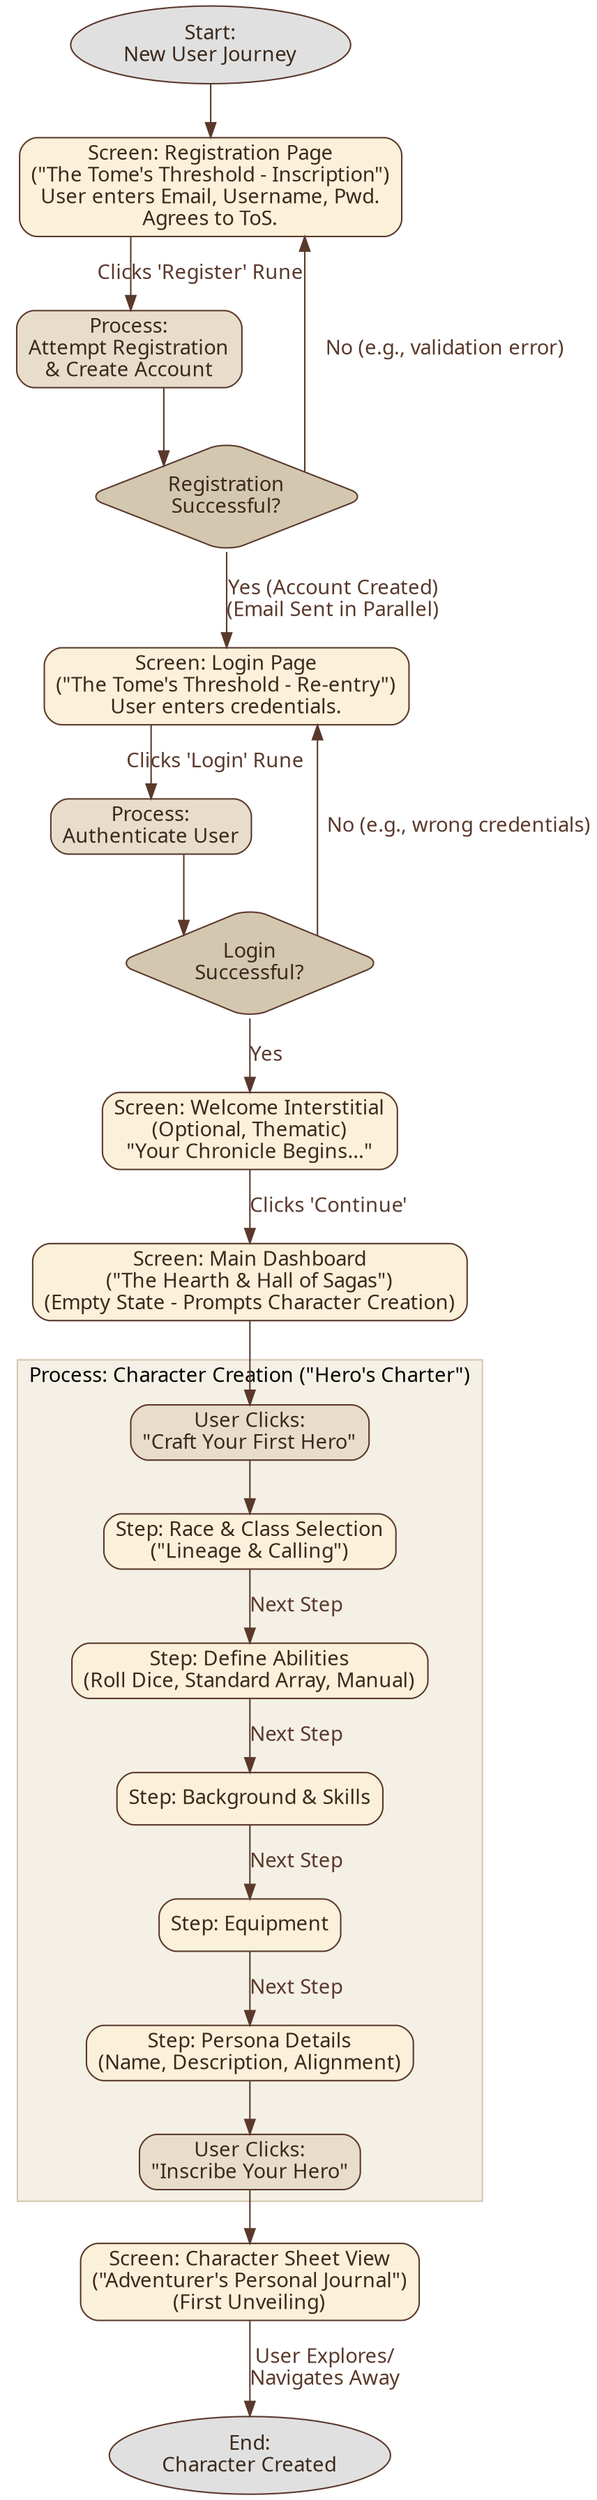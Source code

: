 digraph UserFlow1_NewUserOnboarding_Vertical {
    // General graph attributes
    rankdir="TB"; // Flow from Top to Bottom for vertical layout
    // Consider adjusting fontsize if nodes are too large for the page
    // fontsize="10"; // Example: uncomment and adjust if needed for graph, node, and edge
    node [shape="box", style="rounded,filled", fillcolor="#FBF0D9", fontname="IM Fell English", color="#5a392c", fontcolor="#3a291c"/*, fontsize="10"*/];
    edge [fontname="IM Fell English", fontcolor="#5a392c", color="#5a392c"/*, fontsize="9"*/];
    graph [splines="ortho"]; // Can sometimes help with edge neatness in TB layouts

    // Nodes (Screens, Processes, Decisions)
    Start [label="Start:\nNew User Journey", shape="ellipse", fillcolor="#E0E0E0"];
    RegistrationPage [label="Screen: Registration Page\n(\"The Tome's Threshold - Inscription\")\nUser enters Email, Username, Pwd.\nAgrees to ToS."];
    AttemptRegistration [label="Process:\nAttempt Registration\n& Create Account", shape="rectangle", fillcolor="#E8DDCB"];
    RegistrationSuccessful [label="Registration\nSuccessful?", shape="diamond", fillcolor="#D4C7B0"];
    
    LoginPage [label="Screen: Login Page\n(\"The Tome's Threshold - Re-entry\")\nUser enters credentials."];
    AttemptLogin [label="Process:\nAuthenticate User", shape="rectangle", fillcolor="#E8DDCB"];
    LoginSuccessful [label="Login\nSuccessful?", shape="diamond", fillcolor="#D4C7B0"];
    WelcomeInterstitial [label="Screen: Welcome Interstitial\n(Optional, Thematic)\n\"Your Chronicle Begins...\""];
    MainDashboardEmpty [label="Screen: Main Dashboard\n(\"The Hearth & Hall of Sagas\")\n(Empty State - Prompts Character Creation)"];
    
    // Character Creation Multi-Step Process (represented as a subgraph for grouping)
    // For TB layout, clusters also tend to stack their contents vertically.
    subgraph cluster_CharCreation {
        label = "Process: Character Creation (\"Hero's Charter\")";
        fontname="IM Fell English";
        style="filled";
        color="#D4C7B0"; 
        fillcolor="#F5F0E5"; 

        CC_Start [label="User Clicks:\n\"Craft Your First Hero\"", shape="rectangle", fillcolor="#E8DDCB"];
        CC_Step_RaceClass [label="Step: Race & Class Selection\n(\"Lineage & Calling\")"];
        CC_Step_Abilities [label="Step: Define Abilities\n(Roll Dice, Standard Array, Manual)"];
        CC_Step_BackgroundSkills [label="Step: Background & Skills"];
        CC_Step_Equipment [label="Step: Equipment"];
        CC_Step_Persona [label="Step: Persona Details\n(Name, Description, Alignment)"];
        CC_Finalize [label="User Clicks:\n\"Inscribe Your Hero\"", shape="rectangle", fillcolor="#E8DDCB"];
    }
    
    CharacterSheetView [label="Screen: Character Sheet View\n(\"Adventurer's Personal Journal\")\n(First Unveiling)"];
    End [label="End:\nCharacter Created", shape="ellipse", fillcolor="#E0E0E0"];

    // Edges (Connections & Flow)
    Start -> RegistrationPage;
    RegistrationPage -> AttemptRegistration [label="Clicks 'Register' Rune"];
    AttemptRegistration -> RegistrationSuccessful;
    RegistrationSuccessful -> LoginPage [label="Yes (Account Created)\n(Email Sent in Parallel)"]; // Main flow
    RegistrationSuccessful -> RegistrationPage [label="No (e.g., validation error)"]; // Loop back
    
    // Note: The non-blocking email confirmation process is a side detail. 
    // For simplicity in a TB layout, it's often omitted from the main visual flow line 
    // or could be linked from 'AttemptRegistration' without constraining rank if needed.

    LoginPage -> AttemptLogin [label="Clicks 'Login' Rune"];
    AttemptLogin -> LoginSuccessful;
    LoginSuccessful -> WelcomeInterstitial [label="Yes"];
    LoginSuccessful -> LoginPage [label="No (e.g., wrong credentials)"]; // Loop back
    WelcomeInterstitial -> MainDashboardEmpty [label="Clicks 'Continue'"];
    MainDashboardEmpty -> CC_Start; 

    // Flow within Character Creation
    CC_Start -> CC_Step_RaceClass;
    CC_Step_RaceClass -> CC_Step_Abilities [label="Next Step"];
    CC_Step_Abilities -> CC_Step_BackgroundSkills [label="Next Step"];
    CC_Step_BackgroundSkills -> CC_Step_Equipment [label="Next Step"];
    CC_Step_Equipment -> CC_Step_Persona [label="Next Step"];
    CC_Step_Persona -> CC_Finalize;
    
    CC_Finalize -> CharacterSheetView;
    CharacterSheetView -> End [label="User Explores/\nNavigates Away"];
}